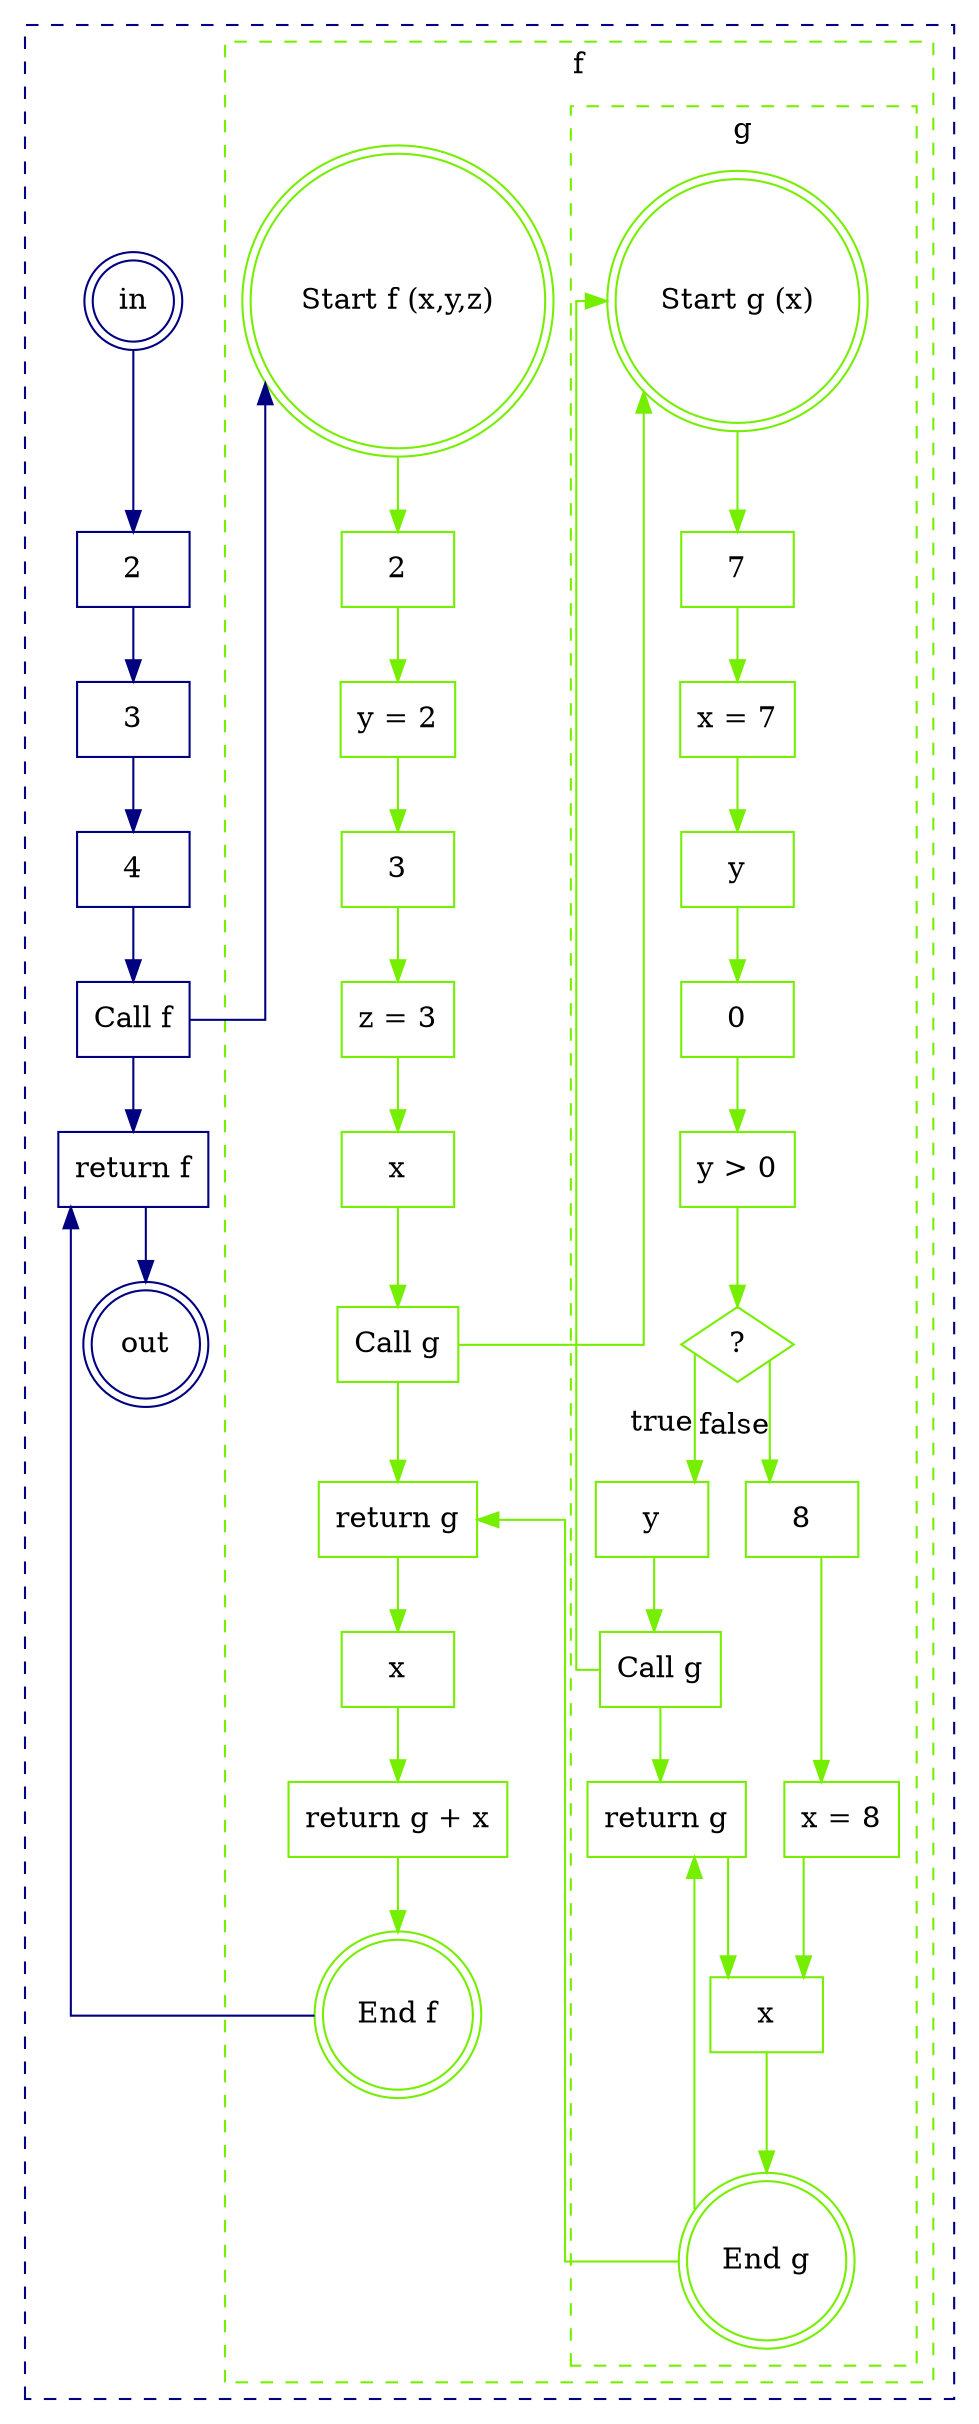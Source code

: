 digraph G {
  splines=ortho;
  subgraph cluster_ {
    label="";
     style="dashed"    color="navy";
  subgraph cluster_f {
    label="f";
     style="dashed"    color="chartreuse2";
  subgraph cluster_g {
    label="g";
     style="dashed"    color="chartreuse2";
1 [label = "Start g (x)", shape = "doublecircle", style = "", color="chartreuse2"];
2 [label = "End g", shape = "doublecircle", style = "", color="chartreuse2"];
3 [label = "7", shape = "rectangle", style = "", color="chartreuse2"];
4 [label = "x = 7", shape = "rectangle", style = "", color="chartreuse2"];
5 [label = "y", shape = "rectangle", style = "", color="chartreuse2"];
6 [label = "0", shape = "rectangle", style = "", color="chartreuse2"];
7 [label = "y > 0", shape = "rectangle", style = "", color="chartreuse2"];
8 [label = "?", shape = "diamond", style = "", color="chartreuse2"];
9 [label = "y", shape = "rectangle", style = "", color="chartreuse2"];
10 [label = "Call g", shape = "rectangle", style = "", color="chartreuse2"];
11 [label = "return g", shape = "rectangle", style = "", color="chartreuse2"];
12 [label = "8", shape = "rectangle", style = "", color="chartreuse2"];
13 [label = "x = 8", shape = "rectangle", style = "", color="chartreuse2"];
14 [label = "x", shape = "rectangle", style = "", color="chartreuse2"];
  1 -> 3 [xlabel = "", constraint = "true", color="chartreuse2"]
  3 -> 4 [xlabel = "", constraint = "true", color="chartreuse2"]
  4 -> 5 [xlabel = "", constraint = "true", color="chartreuse2"]
  5 -> 6 [xlabel = "", constraint = "true", color="chartreuse2"]
  6 -> 7 [xlabel = "", constraint = "true", color="chartreuse2"]
  7 -> 8 [xlabel = "", constraint = "true", color="chartreuse2"]
  8 -> 9 [xlabel = "true", constraint = "true", color="chartreuse2"]
  9 -> 10 [xlabel = "", constraint = "true", color="chartreuse2"]
  10 -> 11 [xlabel = "", constraint = "true", color="chartreuse2"]
  10 -> 1 [xlabel = "", constraint = "false", color="chartreuse2"]
  2 -> 11 [xlabel = "", constraint = "false", color="chartreuse2"]
  8 -> 12 [xlabel = "false", constraint = "true", color="chartreuse2"]
  12 -> 13 [xlabel = "", constraint = "true", color="chartreuse2"]
  14 -> 2 [xlabel = "", constraint = "true", color="chartreuse2"]
  11 -> 14 [xlabel = "", constraint = "true", color="chartreuse2"]
  13 -> 14 [xlabel = "", constraint = "true", color="chartreuse2"]

}
15 [label = "Start f (x,y,z)", shape = "doublecircle", style = "", color="chartreuse2"];
16 [label = "End f", shape = "doublecircle", style = "", color="chartreuse2"];
17 [label = "2", shape = "rectangle", style = "", color="chartreuse2"];
18 [label = "y = 2", shape = "rectangle", style = "", color="chartreuse2"];
19 [label = "3", shape = "rectangle", style = "", color="chartreuse2"];
20 [label = "z = 3", shape = "rectangle", style = "", color="chartreuse2"];
21 [label = "x", shape = "rectangle", style = "", color="chartreuse2"];
22 [label = "Call g", shape = "rectangle", style = "", color="chartreuse2"];
23 [label = "return g", shape = "rectangle", style = "", color="chartreuse2"];
24 [label = "x", shape = "rectangle", style = "", color="chartreuse2"];
25 [label = "return g + x", shape = "rectangle", style = "", color="chartreuse2"];
  15 -> 17 [xlabel = "", constraint = "true", color="chartreuse2"]
  17 -> 18 [xlabel = "", constraint = "true", color="chartreuse2"]
  18 -> 19 [xlabel = "", constraint = "true", color="chartreuse2"]
  19 -> 20 [xlabel = "", constraint = "true", color="chartreuse2"]
  20 -> 21 [xlabel = "", constraint = "true", color="chartreuse2"]
  21 -> 22 [xlabel = "", constraint = "true", color="chartreuse2"]
  22 -> 23 [xlabel = "", constraint = "true", color="chartreuse2"]
  22 -> 1 [xlabel = "", constraint = "false", color="chartreuse2"]
  2 -> 23 [xlabel = "", constraint = "false", color="chartreuse2"]
  23 -> 24 [xlabel = "", constraint = "true", color="chartreuse2"]
  24 -> 25 [xlabel = "", constraint = "true", color="chartreuse2"]
  25 -> 16 [xlabel = "", constraint = "true", color="chartreuse2"]

}
26 [label = "in", shape = "doublecircle", style = "", color="navy"];
27 [label = "out", shape = "doublecircle", style = "", color="navy"];
28 [label = "2", shape = "rectangle", style = "", color="navy"];
29 [label = "3", shape = "rectangle", style = "", color="navy"];
30 [label = "4", shape = "rectangle", style = "", color="navy"];
31 [label = "Call f", shape = "rectangle", style = "", color="navy"];
32 [label = "return f", shape = "rectangle", style = "", color="navy"];
  26 -> 28 [xlabel = "", constraint = "true", color="navy"]
  28 -> 29 [xlabel = "", constraint = "true", color="navy"]
  29 -> 30 [xlabel = "", constraint = "true", color="navy"]
  30 -> 31 [xlabel = "", constraint = "true", color="navy"]
  31 -> 32 [xlabel = "", constraint = "true", color="navy"]
  31 -> 15 [xlabel = "", constraint = "false", color="navy"]
  16 -> 32 [xlabel = "", constraint = "false", color="navy"]
  32 -> 27 [xlabel = "", constraint = "true", color="navy"]

}
}
